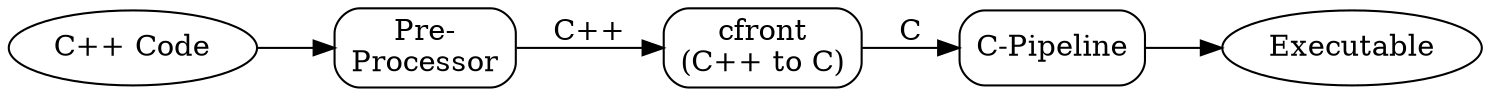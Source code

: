 digraph G {
    rankdir="LR";
    
    code   [shape=oval, label="C++ Code"];
    pre    [shape=box, style="rounded", label="Pre-\nProcessor"];
    cfront [shape=box, style="rounded", label="cfront\n(C++ to C)"];
    cpipe  [shape=box, style="rounded", label="C-Pipeline"];
    exe    [shape=oval, label="Executable"];
  
    code   -> pre;
    pre    -> cfront [label="C++"];
    cfront -> cpipe  [label="C"];
    cpipe  -> exe;
}
